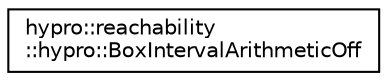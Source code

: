 digraph "Graphical Class Hierarchy"
{
  edge [fontname="Helvetica",fontsize="10",labelfontname="Helvetica",labelfontsize="10"];
  node [fontname="Helvetica",fontsize="10",shape=record];
  rankdir="LR";
  Node1 [label="hypro::reachability\l::hypro::BoxIntervalArithmeticOff",height=0.2,width=0.4,color="black", fillcolor="white", style="filled",URL="$structhypro_1_1reachability_1_1hypro_1_1BoxIntervalArithmeticOff.html"];
}
